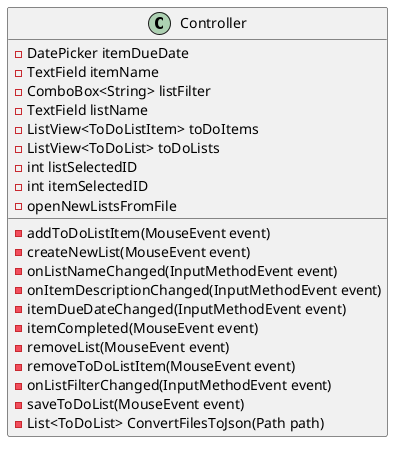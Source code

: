@startuml
'https://plantuml.com/class-diagram

class Controller
{
    -DatePicker itemDueDate
    -TextField itemName
    -ComboBox<String> listFilter
    -TextField listName
    -ListView<ToDoListItem> toDoItems
    -ListView<ToDoList> toDoLists
    -int listSelectedID
    -int itemSelectedID
    -addToDoListItem(MouseEvent event)
    -createNewList(MouseEvent event)
    -onListNameChanged(InputMethodEvent event)
    -onItemDescriptionChanged(InputMethodEvent event)
    -itemDueDateChanged(InputMethodEvent event)
    -itemCompleted(MouseEvent event)
    -removeList(MouseEvent event)
    -removeToDoListItem(MouseEvent event)
    -onListFilterChanged(InputMethodEvent event)
    -saveToDoList(MouseEvent event)
    -openNewListsFromFile
    -List<ToDoList> ConvertFilesToJson(Path path)
}

@enduml